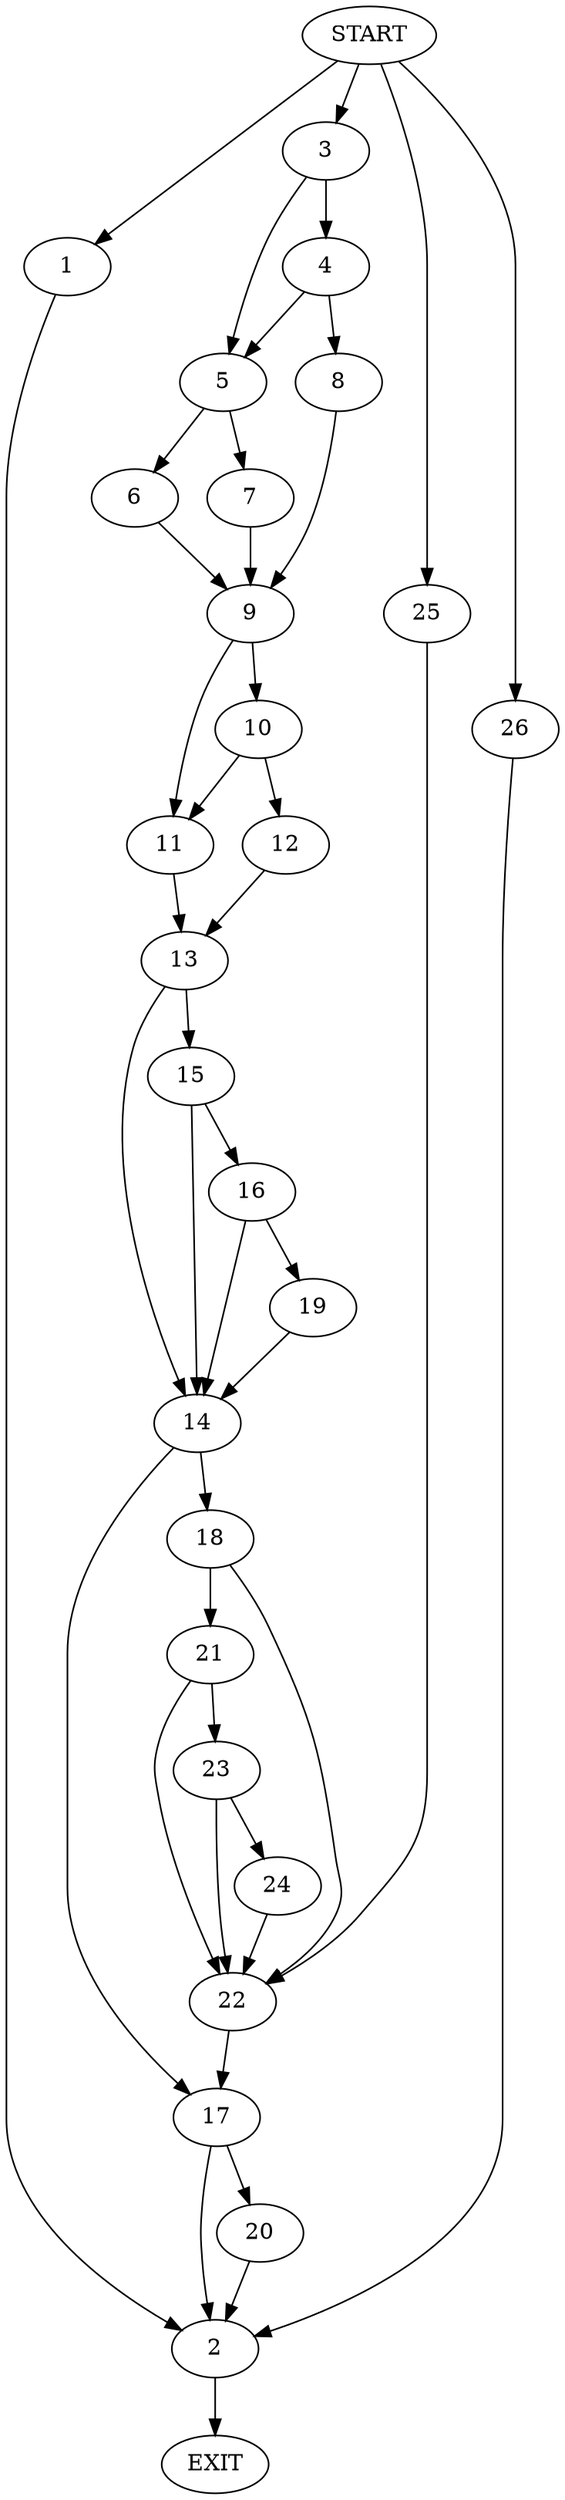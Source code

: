 digraph {
0 [label="START"]
27 [label="EXIT"]
0 -> 1
1 -> 2
2 -> 27
0 -> 3
3 -> 4
3 -> 5
5 -> 6
5 -> 7
4 -> 5
4 -> 8
8 -> 9
9 -> 10
9 -> 11
6 -> 9
7 -> 9
10 -> 12
10 -> 11
11 -> 13
12 -> 13
13 -> 14
13 -> 15
15 -> 14
15 -> 16
14 -> 17
14 -> 18
16 -> 14
16 -> 19
19 -> 14
17 -> 2
17 -> 20
18 -> 21
18 -> 22
22 -> 17
21 -> 23
21 -> 22
23 -> 24
23 -> 22
24 -> 22
0 -> 25
25 -> 22
20 -> 2
0 -> 26
26 -> 2
}
